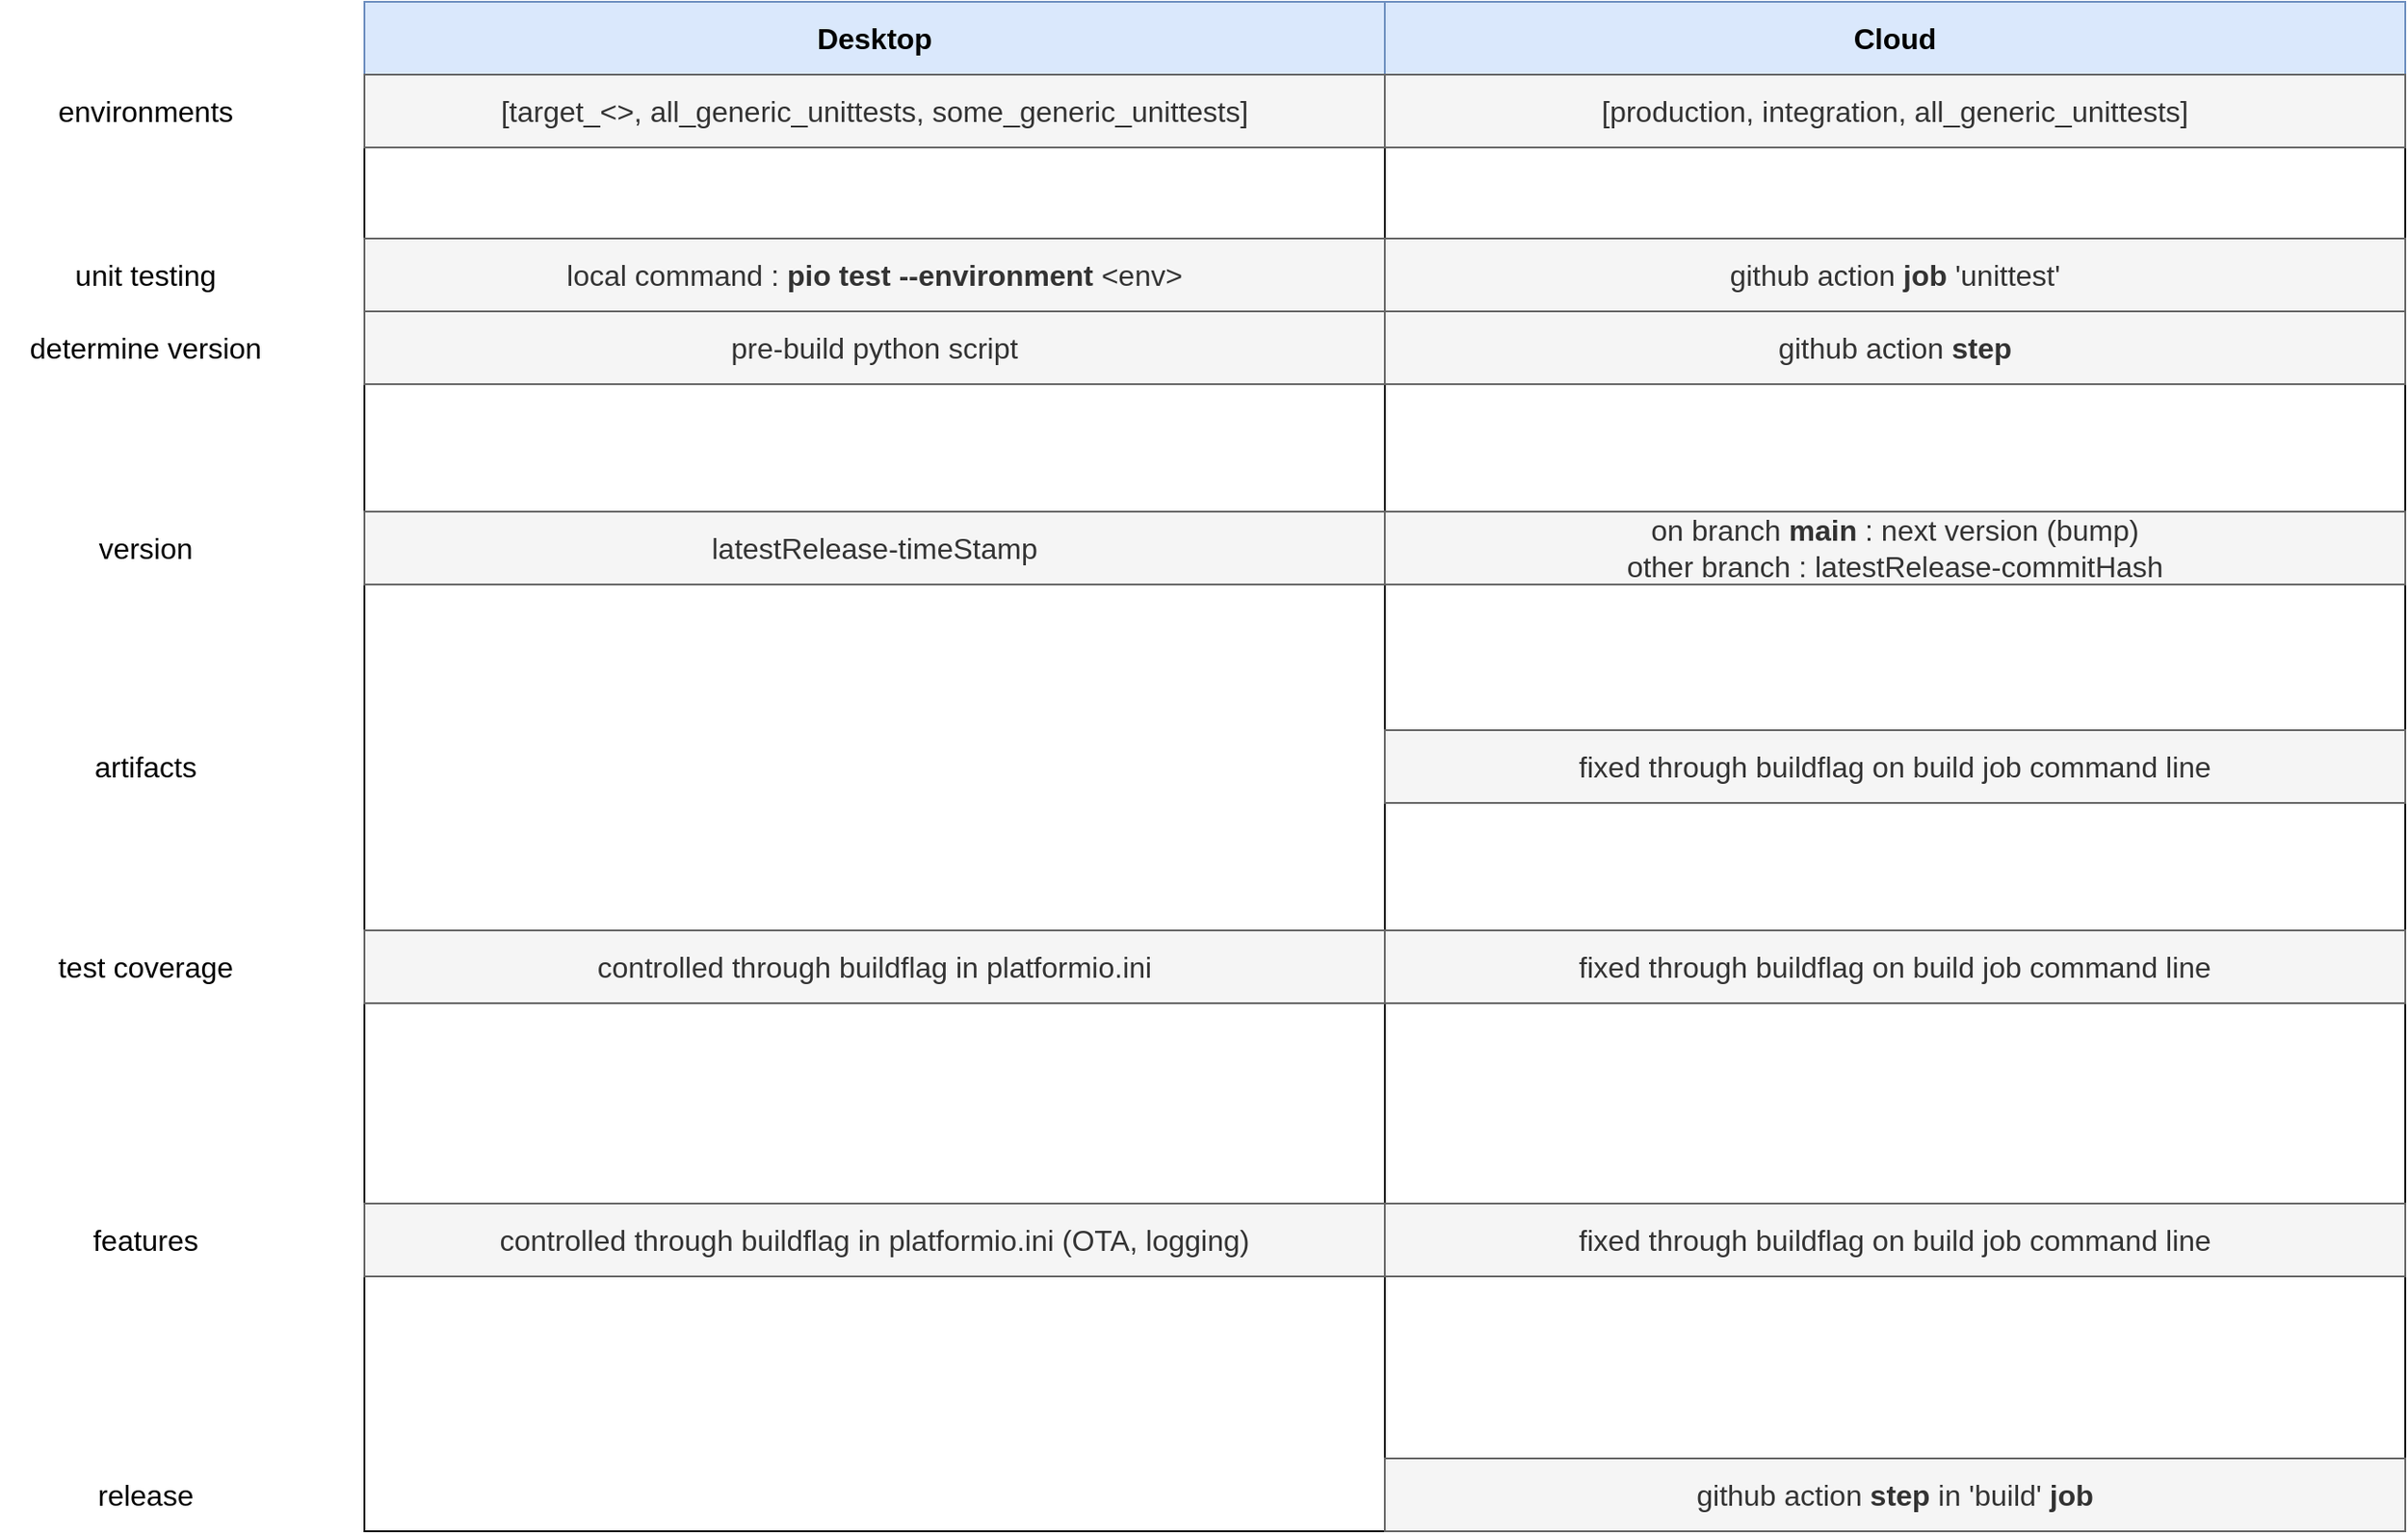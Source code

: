 <mxfile version="20.8.16" type="device"><diagram name="Page-1" id="TjTXCTNf3pAvkfhk6Kr2"><mxGraphModel dx="2074" dy="1196" grid="1" gridSize="10" guides="1" tooltips="1" connect="1" arrows="1" fold="1" page="1" pageScale="1" pageWidth="1654" pageHeight="1169" math="0" shadow="0"><root><mxCell id="0"/><mxCell id="1" parent="0"/><mxCell id="x_DWvN3D8jIF51p5ZBPE-1" value="" style="rounded=0;whiteSpace=wrap;html=1;" vertex="1" parent="1"><mxGeometry x="240" y="80" width="560" height="800" as="geometry"/></mxCell><mxCell id="x_DWvN3D8jIF51p5ZBPE-2" value="Desktop" style="text;html=1;strokeColor=#6c8ebf;fillColor=#dae8fc;align=center;verticalAlign=middle;whiteSpace=wrap;rounded=0;fontStyle=1;fontSize=16;labelBackgroundColor=none;" vertex="1" parent="1"><mxGeometry x="240" y="40" width="560" height="40" as="geometry"/></mxCell><mxCell id="x_DWvN3D8jIF51p5ZBPE-3" value="" style="rounded=0;whiteSpace=wrap;html=1;" vertex="1" parent="1"><mxGeometry x="800" y="80" width="560" height="800" as="geometry"/></mxCell><mxCell id="x_DWvN3D8jIF51p5ZBPE-4" value="Cloud" style="text;html=1;strokeColor=#6c8ebf;fillColor=#dae8fc;align=center;verticalAlign=middle;whiteSpace=wrap;rounded=0;fontStyle=1;fontSize=16;labelBackgroundColor=none;" vertex="1" parent="1"><mxGeometry x="800" y="40" width="560" height="40" as="geometry"/></mxCell><mxCell id="x_DWvN3D8jIF51p5ZBPE-5" value="unit testing" style="text;html=1;strokeColor=none;fillColor=none;align=center;verticalAlign=middle;whiteSpace=wrap;rounded=0;fontSize=16;" vertex="1" parent="1"><mxGeometry x="40" y="170" width="160" height="40" as="geometry"/></mxCell><mxCell id="x_DWvN3D8jIF51p5ZBPE-6" value="local command : &lt;b&gt;pio test --environment&lt;/b&gt; &amp;lt;env&amp;gt;" style="text;html=1;strokeColor=#666666;fillColor=#f5f5f5;align=center;verticalAlign=middle;whiteSpace=wrap;rounded=0;fontSize=16;fontColor=#333333;" vertex="1" parent="1"><mxGeometry x="240" y="170" width="560" height="40" as="geometry"/></mxCell><mxCell id="x_DWvN3D8jIF51p5ZBPE-7" value="github action &lt;b&gt;job&lt;/b&gt;&amp;nbsp;'unittest'" style="text;html=1;strokeColor=#666666;fillColor=#f5f5f5;align=center;verticalAlign=middle;whiteSpace=wrap;rounded=0;fontSize=16;fontColor=#333333;" vertex="1" parent="1"><mxGeometry x="800" y="170" width="560" height="40" as="geometry"/></mxCell><mxCell id="x_DWvN3D8jIF51p5ZBPE-8" value="pre-build python script" style="text;html=1;strokeColor=#666666;fillColor=#f5f5f5;align=center;verticalAlign=middle;whiteSpace=wrap;rounded=0;fontSize=16;fontColor=#333333;" vertex="1" parent="1"><mxGeometry x="240" y="210" width="560" height="40" as="geometry"/></mxCell><mxCell id="x_DWvN3D8jIF51p5ZBPE-9" value="determine version" style="text;html=1;strokeColor=none;fillColor=none;align=center;verticalAlign=middle;whiteSpace=wrap;rounded=0;fontSize=16;" vertex="1" parent="1"><mxGeometry x="40" y="210" width="160" height="40" as="geometry"/></mxCell><mxCell id="x_DWvN3D8jIF51p5ZBPE-10" value="github action &lt;b&gt;step&lt;/b&gt;" style="text;html=1;strokeColor=#666666;fillColor=#f5f5f5;align=center;verticalAlign=middle;whiteSpace=wrap;rounded=0;fontSize=16;fontColor=#333333;" vertex="1" parent="1"><mxGeometry x="800" y="210" width="560" height="40" as="geometry"/></mxCell><mxCell id="x_DWvN3D8jIF51p5ZBPE-11" value="release" style="text;html=1;strokeColor=none;fillColor=none;align=center;verticalAlign=middle;whiteSpace=wrap;rounded=0;fontSize=16;" vertex="1" parent="1"><mxGeometry x="40" y="840" width="160" height="40" as="geometry"/></mxCell><mxCell id="x_DWvN3D8jIF51p5ZBPE-12" value="github action &lt;b&gt;step &lt;/b&gt;in 'build'&lt;b&gt; job&lt;/b&gt;" style="text;html=1;strokeColor=#666666;fillColor=#f5f5f5;align=center;verticalAlign=middle;whiteSpace=wrap;rounded=0;fontSize=16;fontColor=#333333;" vertex="1" parent="1"><mxGeometry x="800" y="840" width="560" height="40" as="geometry"/></mxCell><mxCell id="x_DWvN3D8jIF51p5ZBPE-13" value="controlled through buildflag in platformio.ini (OTA, logging)" style="text;html=1;strokeColor=#666666;fillColor=#f5f5f5;align=center;verticalAlign=middle;whiteSpace=wrap;rounded=0;fontSize=16;fontColor=#333333;" vertex="1" parent="1"><mxGeometry x="240" y="700" width="560" height="40" as="geometry"/></mxCell><mxCell id="x_DWvN3D8jIF51p5ZBPE-14" value="features" style="text;html=1;strokeColor=none;fillColor=none;align=center;verticalAlign=middle;whiteSpace=wrap;rounded=0;fontSize=16;" vertex="1" parent="1"><mxGeometry x="40" y="700" width="160" height="40" as="geometry"/></mxCell><mxCell id="x_DWvN3D8jIF51p5ZBPE-15" value="fixed through buildflag on build job command line" style="text;html=1;strokeColor=#666666;fillColor=#f5f5f5;align=center;verticalAlign=middle;whiteSpace=wrap;rounded=0;fontSize=16;fontColor=#333333;" vertex="1" parent="1"><mxGeometry x="800" y="700" width="560" height="40" as="geometry"/></mxCell><mxCell id="x_DWvN3D8jIF51p5ZBPE-16" value="environments" style="text;html=1;strokeColor=none;fillColor=none;align=center;verticalAlign=middle;whiteSpace=wrap;rounded=0;fontSize=16;" vertex="1" parent="1"><mxGeometry x="40" y="80" width="160" height="40" as="geometry"/></mxCell><mxCell id="x_DWvN3D8jIF51p5ZBPE-17" value="[target_&amp;lt;&amp;gt;, all_generic_unittests, some_generic_unittests]" style="text;html=1;strokeColor=#666666;fillColor=#f5f5f5;align=center;verticalAlign=middle;whiteSpace=wrap;rounded=0;fontSize=16;fontColor=#333333;" vertex="1" parent="1"><mxGeometry x="240" y="80" width="560" height="40" as="geometry"/></mxCell><mxCell id="x_DWvN3D8jIF51p5ZBPE-18" value="[production, integration, all_generic_unittests]" style="text;html=1;strokeColor=#666666;fillColor=#f5f5f5;align=center;verticalAlign=middle;whiteSpace=wrap;rounded=0;fontSize=16;fontColor=#333333;" vertex="1" parent="1"><mxGeometry x="800" y="80" width="560" height="40" as="geometry"/></mxCell><mxCell id="x_DWvN3D8jIF51p5ZBPE-19" value="version" style="text;html=1;strokeColor=none;fillColor=none;align=center;verticalAlign=middle;whiteSpace=wrap;rounded=0;fontSize=16;" vertex="1" parent="1"><mxGeometry x="40" y="320" width="160" height="40" as="geometry"/></mxCell><mxCell id="x_DWvN3D8jIF51p5ZBPE-20" value="latestRelease-timeStamp" style="text;html=1;strokeColor=#666666;fillColor=#f5f5f5;align=center;verticalAlign=middle;whiteSpace=wrap;rounded=0;fontSize=16;fontColor=#333333;" vertex="1" parent="1"><mxGeometry x="240" y="320" width="560" height="40" as="geometry"/></mxCell><mxCell id="x_DWvN3D8jIF51p5ZBPE-21" value="on branch &lt;b&gt;main&lt;/b&gt; : next version (bump)&lt;br&gt;other branch : latestRelease-commitHash" style="text;html=1;strokeColor=#666666;fillColor=#f5f5f5;align=center;verticalAlign=middle;whiteSpace=wrap;rounded=0;fontSize=16;fontColor=#333333;" vertex="1" parent="1"><mxGeometry x="800" y="320" width="560" height="40" as="geometry"/></mxCell><mxCell id="x_DWvN3D8jIF51p5ZBPE-22" value="controlled through buildflag in platformio.ini" style="text;html=1;strokeColor=#666666;fillColor=#f5f5f5;align=center;verticalAlign=middle;whiteSpace=wrap;rounded=0;fontSize=16;fontColor=#333333;" vertex="1" parent="1"><mxGeometry x="240" y="550" width="560" height="40" as="geometry"/></mxCell><mxCell id="x_DWvN3D8jIF51p5ZBPE-23" value="test coverage" style="text;html=1;strokeColor=none;fillColor=none;align=center;verticalAlign=middle;whiteSpace=wrap;rounded=0;fontSize=16;" vertex="1" parent="1"><mxGeometry x="40" y="550" width="160" height="40" as="geometry"/></mxCell><mxCell id="x_DWvN3D8jIF51p5ZBPE-24" value="fixed through buildflag on build job command line" style="text;html=1;strokeColor=#666666;fillColor=#f5f5f5;align=center;verticalAlign=middle;whiteSpace=wrap;rounded=0;fontSize=16;fontColor=#333333;" vertex="1" parent="1"><mxGeometry x="800" y="550" width="560" height="40" as="geometry"/></mxCell><mxCell id="x_DWvN3D8jIF51p5ZBPE-26" value="artifacts" style="text;html=1;strokeColor=none;fillColor=none;align=center;verticalAlign=middle;whiteSpace=wrap;rounded=0;fontSize=16;" vertex="1" parent="1"><mxGeometry x="40" y="440" width="160" height="40" as="geometry"/></mxCell><mxCell id="x_DWvN3D8jIF51p5ZBPE-27" value="fixed through buildflag on build job command line" style="text;html=1;strokeColor=#666666;fillColor=#f5f5f5;align=center;verticalAlign=middle;whiteSpace=wrap;rounded=0;fontSize=16;fontColor=#333333;" vertex="1" parent="1"><mxGeometry x="800" y="440" width="560" height="40" as="geometry"/></mxCell></root></mxGraphModel></diagram></mxfile>